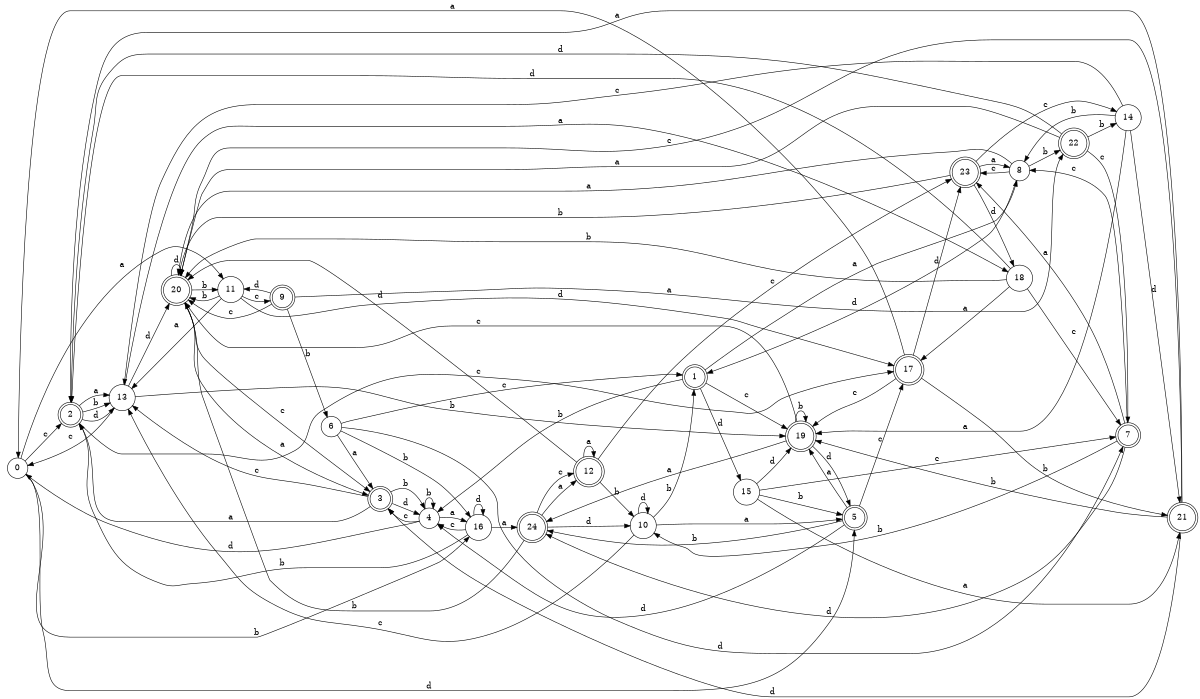 digraph n20_4 {
__start0 [label="" shape="none"];

rankdir=LR;
size="8,5";

s0 [style="filled", color="black", fillcolor="white" shape="circle", label="0"];
s1 [style="rounded,filled", color="black", fillcolor="white" shape="doublecircle", label="1"];
s2 [style="rounded,filled", color="black", fillcolor="white" shape="doublecircle", label="2"];
s3 [style="rounded,filled", color="black", fillcolor="white" shape="doublecircle", label="3"];
s4 [style="filled", color="black", fillcolor="white" shape="circle", label="4"];
s5 [style="rounded,filled", color="black", fillcolor="white" shape="doublecircle", label="5"];
s6 [style="filled", color="black", fillcolor="white" shape="circle", label="6"];
s7 [style="rounded,filled", color="black", fillcolor="white" shape="doublecircle", label="7"];
s8 [style="filled", color="black", fillcolor="white" shape="circle", label="8"];
s9 [style="rounded,filled", color="black", fillcolor="white" shape="doublecircle", label="9"];
s10 [style="filled", color="black", fillcolor="white" shape="circle", label="10"];
s11 [style="filled", color="black", fillcolor="white" shape="circle", label="11"];
s12 [style="rounded,filled", color="black", fillcolor="white" shape="doublecircle", label="12"];
s13 [style="filled", color="black", fillcolor="white" shape="circle", label="13"];
s14 [style="filled", color="black", fillcolor="white" shape="circle", label="14"];
s15 [style="filled", color="black", fillcolor="white" shape="circle", label="15"];
s16 [style="filled", color="black", fillcolor="white" shape="circle", label="16"];
s17 [style="rounded,filled", color="black", fillcolor="white" shape="doublecircle", label="17"];
s18 [style="filled", color="black", fillcolor="white" shape="circle", label="18"];
s19 [style="rounded,filled", color="black", fillcolor="white" shape="doublecircle", label="19"];
s20 [style="rounded,filled", color="black", fillcolor="white" shape="doublecircle", label="20"];
s21 [style="rounded,filled", color="black", fillcolor="white" shape="doublecircle", label="21"];
s22 [style="rounded,filled", color="black", fillcolor="white" shape="doublecircle", label="22"];
s23 [style="rounded,filled", color="black", fillcolor="white" shape="doublecircle", label="23"];
s24 [style="rounded,filled", color="black", fillcolor="white" shape="doublecircle", label="24"];
s0 -> s11 [label="a"];
s0 -> s16 [label="b"];
s0 -> s2 [label="c"];
s0 -> s5 [label="d"];
s1 -> s8 [label="a"];
s1 -> s4 [label="b"];
s1 -> s19 [label="c"];
s1 -> s15 [label="d"];
s2 -> s13 [label="a"];
s2 -> s13 [label="b"];
s2 -> s17 [label="c"];
s2 -> s13 [label="d"];
s3 -> s2 [label="a"];
s3 -> s4 [label="b"];
s3 -> s13 [label="c"];
s3 -> s4 [label="d"];
s4 -> s16 [label="a"];
s4 -> s4 [label="b"];
s4 -> s3 [label="c"];
s4 -> s0 [label="d"];
s5 -> s19 [label="a"];
s5 -> s24 [label="b"];
s5 -> s17 [label="c"];
s5 -> s4 [label="d"];
s6 -> s3 [label="a"];
s6 -> s16 [label="b"];
s6 -> s1 [label="c"];
s6 -> s7 [label="d"];
s7 -> s23 [label="a"];
s7 -> s10 [label="b"];
s7 -> s8 [label="c"];
s7 -> s24 [label="d"];
s8 -> s20 [label="a"];
s8 -> s22 [label="b"];
s8 -> s23 [label="c"];
s8 -> s1 [label="d"];
s9 -> s22 [label="a"];
s9 -> s6 [label="b"];
s9 -> s20 [label="c"];
s9 -> s11 [label="d"];
s10 -> s5 [label="a"];
s10 -> s1 [label="b"];
s10 -> s13 [label="c"];
s10 -> s10 [label="d"];
s11 -> s13 [label="a"];
s11 -> s20 [label="b"];
s11 -> s9 [label="c"];
s11 -> s17 [label="d"];
s12 -> s12 [label="a"];
s12 -> s10 [label="b"];
s12 -> s23 [label="c"];
s12 -> s20 [label="d"];
s13 -> s18 [label="a"];
s13 -> s19 [label="b"];
s13 -> s0 [label="c"];
s13 -> s20 [label="d"];
s14 -> s19 [label="a"];
s14 -> s8 [label="b"];
s14 -> s13 [label="c"];
s14 -> s21 [label="d"];
s15 -> s21 [label="a"];
s15 -> s5 [label="b"];
s15 -> s7 [label="c"];
s15 -> s19 [label="d"];
s16 -> s24 [label="a"];
s16 -> s2 [label="b"];
s16 -> s4 [label="c"];
s16 -> s16 [label="d"];
s17 -> s0 [label="a"];
s17 -> s21 [label="b"];
s17 -> s19 [label="c"];
s17 -> s23 [label="d"];
s18 -> s17 [label="a"];
s18 -> s20 [label="b"];
s18 -> s7 [label="c"];
s18 -> s2 [label="d"];
s19 -> s24 [label="a"];
s19 -> s19 [label="b"];
s19 -> s20 [label="c"];
s19 -> s5 [label="d"];
s20 -> s3 [label="a"];
s20 -> s11 [label="b"];
s20 -> s3 [label="c"];
s20 -> s20 [label="d"];
s21 -> s2 [label="a"];
s21 -> s19 [label="b"];
s21 -> s20 [label="c"];
s21 -> s3 [label="d"];
s22 -> s20 [label="a"];
s22 -> s14 [label="b"];
s22 -> s7 [label="c"];
s22 -> s2 [label="d"];
s23 -> s8 [label="a"];
s23 -> s20 [label="b"];
s23 -> s14 [label="c"];
s23 -> s18 [label="d"];
s24 -> s12 [label="a"];
s24 -> s20 [label="b"];
s24 -> s12 [label="c"];
s24 -> s10 [label="d"];

}